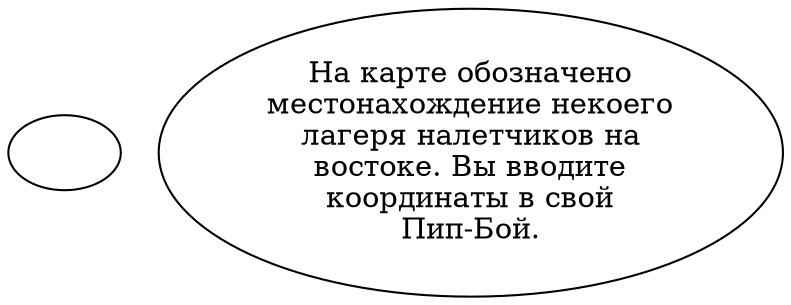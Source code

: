 digraph niRaiMap {
  "start" [style=filled       fillcolor="#FFFFFF"       color="#000000"]
  "start" [label=""]
  "use_p_proc" [style=filled       fillcolor="#FFFFFF"       color="#000000"]
  "use_p_proc" [label="На карте обозначено\nместонахождение некоего\nлагеря налетчиков на\nвостоке. Вы вводите\nкоординаты в свой\nПип-Бой."]
}